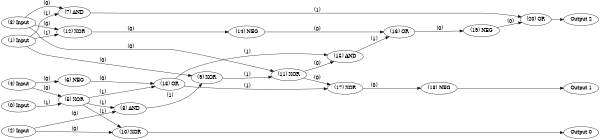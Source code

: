 digraph NeuralNetwork {
rankdir=LR;
size="4,3";
center = true;
node0 [label="(0) Input", color=black, labelfontcolor=black, fontcolor=black];
node1 [label="(1) Input", color=black, labelfontcolor=black, fontcolor=black];
node2 [label="(2) Input", color=black, labelfontcolor=black, fontcolor=black];
node3 [label="(3) Input", color=black, labelfontcolor=black, fontcolor=black];
node4 [label="(4) Input", color=black, labelfontcolor=black, fontcolor=black];
node5 [label="(5) XOR", color=black, labelfontcolor=black, fontcolor=black];
node4 -> node5 [label=" (0)", labelfontcolor=black, fontcolor=black, bold=true, color=black];
node0 -> node5 [label=" (1)", labelfontcolor=black, fontcolor=black, bold=true, color=black];
node6 [label="(6) NEG", color=black, labelfontcolor=black, fontcolor=black];
node4 -> node6 [label=" (0)", labelfontcolor=black, fontcolor=black, bold=true, color=black];
node7 [label="(7) AND", color=black, labelfontcolor=black, fontcolor=black];
node3 -> node7 [label=" (0)", labelfontcolor=black, fontcolor=black, bold=true, color=black];
node1 -> node7 [label=" (1)", labelfontcolor=black, fontcolor=black, bold=true, color=black];
node8 [label="(8) AND", color=black, labelfontcolor=black, fontcolor=black];
node2 -> node8 [label=" (0)", labelfontcolor=black, fontcolor=black, bold=true, color=black];
node5 -> node8 [label=" (1)", labelfontcolor=black, fontcolor=black, bold=true, color=black];
node9 [label="(9) XOR", color=black, labelfontcolor=black, fontcolor=black];
node1 -> node9 [label=" (0)", labelfontcolor=black, fontcolor=black, bold=true, color=black];
node8 -> node9 [label=" (1)", labelfontcolor=black, fontcolor=black, bold=true, color=black];
node10 [label="(10) XOR", color=black, labelfontcolor=black, fontcolor=black];
node2 -> node10 [label=" (0)", labelfontcolor=black, fontcolor=black, bold=true, color=black];
node5 -> node10 [label=" (1)", labelfontcolor=black, fontcolor=black, bold=true, color=black];
node11 [label="(11) XOR", color=black, labelfontcolor=black, fontcolor=black];
node3 -> node11 [label=" (0)", labelfontcolor=black, fontcolor=black, bold=true, color=black];
node9 -> node11 [label=" (1)", labelfontcolor=black, fontcolor=black, bold=true, color=black];
node12 [label="(12) XOR", color=black, labelfontcolor=black, fontcolor=black];
node3 -> node12 [label=" (0)", labelfontcolor=black, fontcolor=black, bold=true, color=black];
node1 -> node12 [label=" (1)", labelfontcolor=black, fontcolor=black, bold=true, color=black];
node13 [label="(13) OR", color=black, labelfontcolor=black, fontcolor=black];
node6 -> node13 [label=" (0)", labelfontcolor=black, fontcolor=black, bold=true, color=black];
node5 -> node13 [label=" (1)", labelfontcolor=black, fontcolor=black, bold=true, color=black];
node14 [label="(14) NEG", color=black, labelfontcolor=black, fontcolor=black];
node12 -> node14 [label=" (0)", labelfontcolor=black, fontcolor=black, bold=true, color=black];
node15 [label="(15) AND", color=black, labelfontcolor=black, fontcolor=black];
node11 -> node15 [label=" (0)", labelfontcolor=black, fontcolor=black, bold=true, color=black];
node13 -> node15 [label=" (1)", labelfontcolor=black, fontcolor=black, bold=true, color=black];
node16 [label="(16) OR", color=black, labelfontcolor=black, fontcolor=black];
node14 -> node16 [label=" (0)", labelfontcolor=black, fontcolor=black, bold=true, color=black];
node15 -> node16 [label=" (1)", labelfontcolor=black, fontcolor=black, bold=true, color=black];
node17 [label="(17) XOR", color=black, labelfontcolor=black, fontcolor=black];
node11 -> node17 [label=" (0)", labelfontcolor=black, fontcolor=black, bold=true, color=black];
node13 -> node17 [label=" (1)", labelfontcolor=black, fontcolor=black, bold=true, color=black];
node18 [label="(18) NEG", color=black, labelfontcolor=black, fontcolor=black];
node17 -> node18 [label=" (0)", labelfontcolor=black, fontcolor=black, bold=true, color=black];
node19 [label="(19) NEG", color=black, labelfontcolor=black, fontcolor=black];
node16 -> node19 [label=" (0)", labelfontcolor=black, fontcolor=black, bold=true, color=black];
node20 [label="(20) OR", color=black, labelfontcolor=black, fontcolor=black];
node19 -> node20 [label=" (0)", labelfontcolor=black, fontcolor=black, bold=true, color=black];
node7 -> node20 [label=" (1)", labelfontcolor=black, fontcolor=black, bold=true, color=black];
node21 [label="Output 0", color=black, labelfontcolor=black, fontcolor=black];
node10 -> node21 [labelfontcolor=black, fontcolor=black, bold=true, color=black];
node22 [label="Output 1", color=black, labelfontcolor=black, fontcolor=black];
node18 -> node22 [labelfontcolor=black, fontcolor=black, bold=true, color=black];
node23 [label="Output 2", color=black, labelfontcolor=black, fontcolor=black];
node20 -> node23 [labelfontcolor=black, fontcolor=black, bold=true, color=black];
{ rank = source; "node0"; "node1"; "node2"; "node3"; "node4"; }
{ rank = max;"node21";"node22";"node23"; }
}